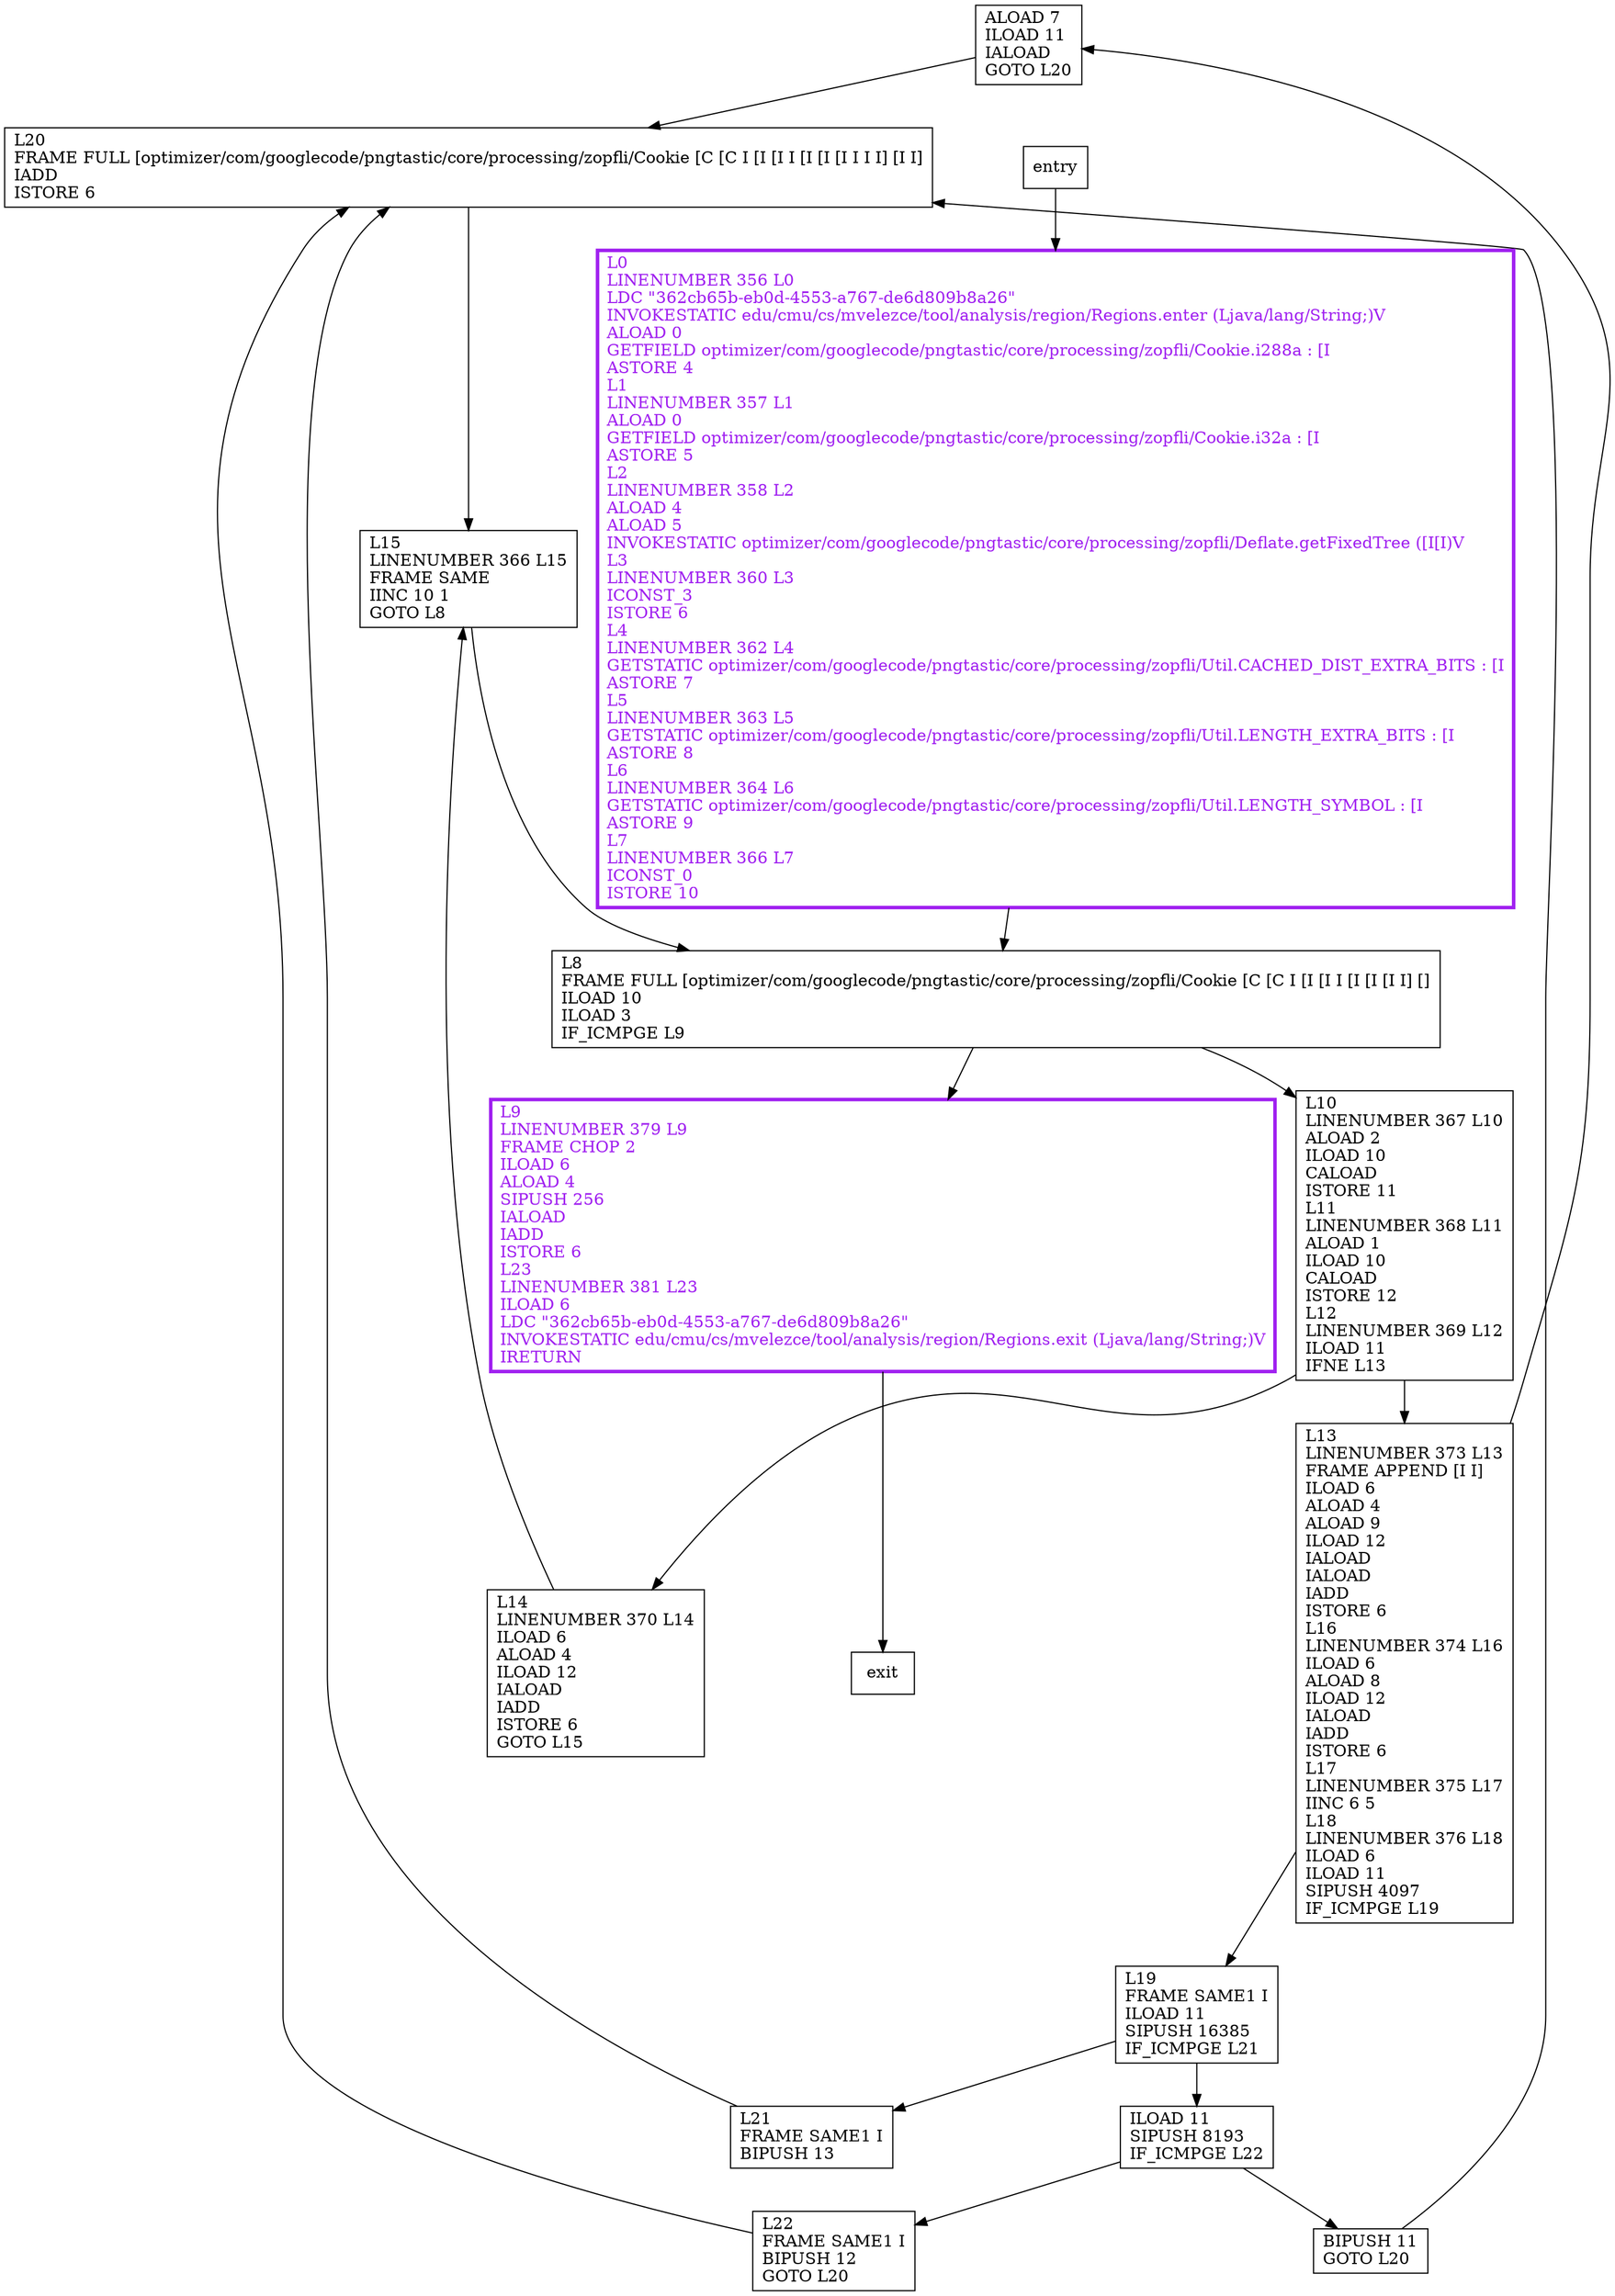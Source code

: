 digraph calculateFixedBlockSize {
node [shape=record];
794726723 [label="ALOAD 7\lILOAD 11\lIALOAD\lGOTO L20\l"];
2012272307 [label="L10\lLINENUMBER 367 L10\lALOAD 2\lILOAD 10\lCALOAD\lISTORE 11\lL11\lLINENUMBER 368 L11\lALOAD 1\lILOAD 10\lCALOAD\lISTORE 12\lL12\lLINENUMBER 369 L12\lILOAD 11\lIFNE L13\l"];
1310417177 [label="L22\lFRAME SAME1 I\lBIPUSH 12\lGOTO L20\l"];
1491820089 [label="L13\lLINENUMBER 373 L13\lFRAME APPEND [I I]\lILOAD 6\lALOAD 4\lALOAD 9\lILOAD 12\lIALOAD\lIALOAD\lIADD\lISTORE 6\lL16\lLINENUMBER 374 L16\lILOAD 6\lALOAD 8\lILOAD 12\lIALOAD\lIADD\lISTORE 6\lL17\lLINENUMBER 375 L17\lIINC 6 5\lL18\lLINENUMBER 376 L18\lILOAD 6\lILOAD 11\lSIPUSH 4097\lIF_ICMPGE L19\l"];
759568452 [label="L19\lFRAME SAME1 I\lILOAD 11\lSIPUSH 16385\lIF_ICMPGE L21\l"];
1550981175 [label="L15\lLINENUMBER 366 L15\lFRAME SAME\lIINC 10 1\lGOTO L8\l"];
672689126 [label="L14\lLINENUMBER 370 L14\lILOAD 6\lALOAD 4\lILOAD 12\lIALOAD\lIADD\lISTORE 6\lGOTO L15\l"];
519695087 [label="BIPUSH 11\lGOTO L20\l"];
143491868 [label="L21\lFRAME SAME1 I\lBIPUSH 13\l"];
849888639 [label="L0\lLINENUMBER 356 L0\lLDC \"362cb65b-eb0d-4553-a767-de6d809b8a26\"\lINVOKESTATIC edu/cmu/cs/mvelezce/tool/analysis/region/Regions.enter (Ljava/lang/String;)V\lALOAD 0\lGETFIELD optimizer/com/googlecode/pngtastic/core/processing/zopfli/Cookie.i288a : [I\lASTORE 4\lL1\lLINENUMBER 357 L1\lALOAD 0\lGETFIELD optimizer/com/googlecode/pngtastic/core/processing/zopfli/Cookie.i32a : [I\lASTORE 5\lL2\lLINENUMBER 358 L2\lALOAD 4\lALOAD 5\lINVOKESTATIC optimizer/com/googlecode/pngtastic/core/processing/zopfli/Deflate.getFixedTree ([I[I)V\lL3\lLINENUMBER 360 L3\lICONST_3\lISTORE 6\lL4\lLINENUMBER 362 L4\lGETSTATIC optimizer/com/googlecode/pngtastic/core/processing/zopfli/Util.CACHED_DIST_EXTRA_BITS : [I\lASTORE 7\lL5\lLINENUMBER 363 L5\lGETSTATIC optimizer/com/googlecode/pngtastic/core/processing/zopfli/Util.LENGTH_EXTRA_BITS : [I\lASTORE 8\lL6\lLINENUMBER 364 L6\lGETSTATIC optimizer/com/googlecode/pngtastic/core/processing/zopfli/Util.LENGTH_SYMBOL : [I\lASTORE 9\lL7\lLINENUMBER 366 L7\lICONST_0\lISTORE 10\l"];
1156745237 [label="L20\lFRAME FULL [optimizer/com/googlecode/pngtastic/core/processing/zopfli/Cookie [C [C I [I [I I [I [I [I I I I] [I I]\lIADD\lISTORE 6\l"];
353648241 [label="ILOAD 11\lSIPUSH 8193\lIF_ICMPGE L22\l"];
702265530 [label="L9\lLINENUMBER 379 L9\lFRAME CHOP 2\lILOAD 6\lALOAD 4\lSIPUSH 256\lIALOAD\lIADD\lISTORE 6\lL23\lLINENUMBER 381 L23\lILOAD 6\lLDC \"362cb65b-eb0d-4553-a767-de6d809b8a26\"\lINVOKESTATIC edu/cmu/cs/mvelezce/tool/analysis/region/Regions.exit (Ljava/lang/String;)V\lIRETURN\l"];
2047348559 [label="L8\lFRAME FULL [optimizer/com/googlecode/pngtastic/core/processing/zopfli/Cookie [C [C I [I [I I [I [I [I I] []\lILOAD 10\lILOAD 3\lIF_ICMPGE L9\l"];
entry;
exit;
794726723 -> 1156745237;
2012272307 -> 672689126;
2012272307 -> 1491820089;
1310417177 -> 1156745237;
1491820089 -> 794726723;
1491820089 -> 759568452;
759568452 -> 143491868;
759568452 -> 353648241;
1550981175 -> 2047348559;
entry -> 849888639;
672689126 -> 1550981175;
519695087 -> 1156745237;
143491868 -> 1156745237;
849888639 -> 2047348559;
1156745237 -> 1550981175;
353648241 -> 519695087;
353648241 -> 1310417177;
702265530 -> exit;
2047348559 -> 2012272307;
2047348559 -> 702265530;
849888639[fontcolor="purple", penwidth=3, color="purple"];
702265530[fontcolor="purple", penwidth=3, color="purple"];
}

